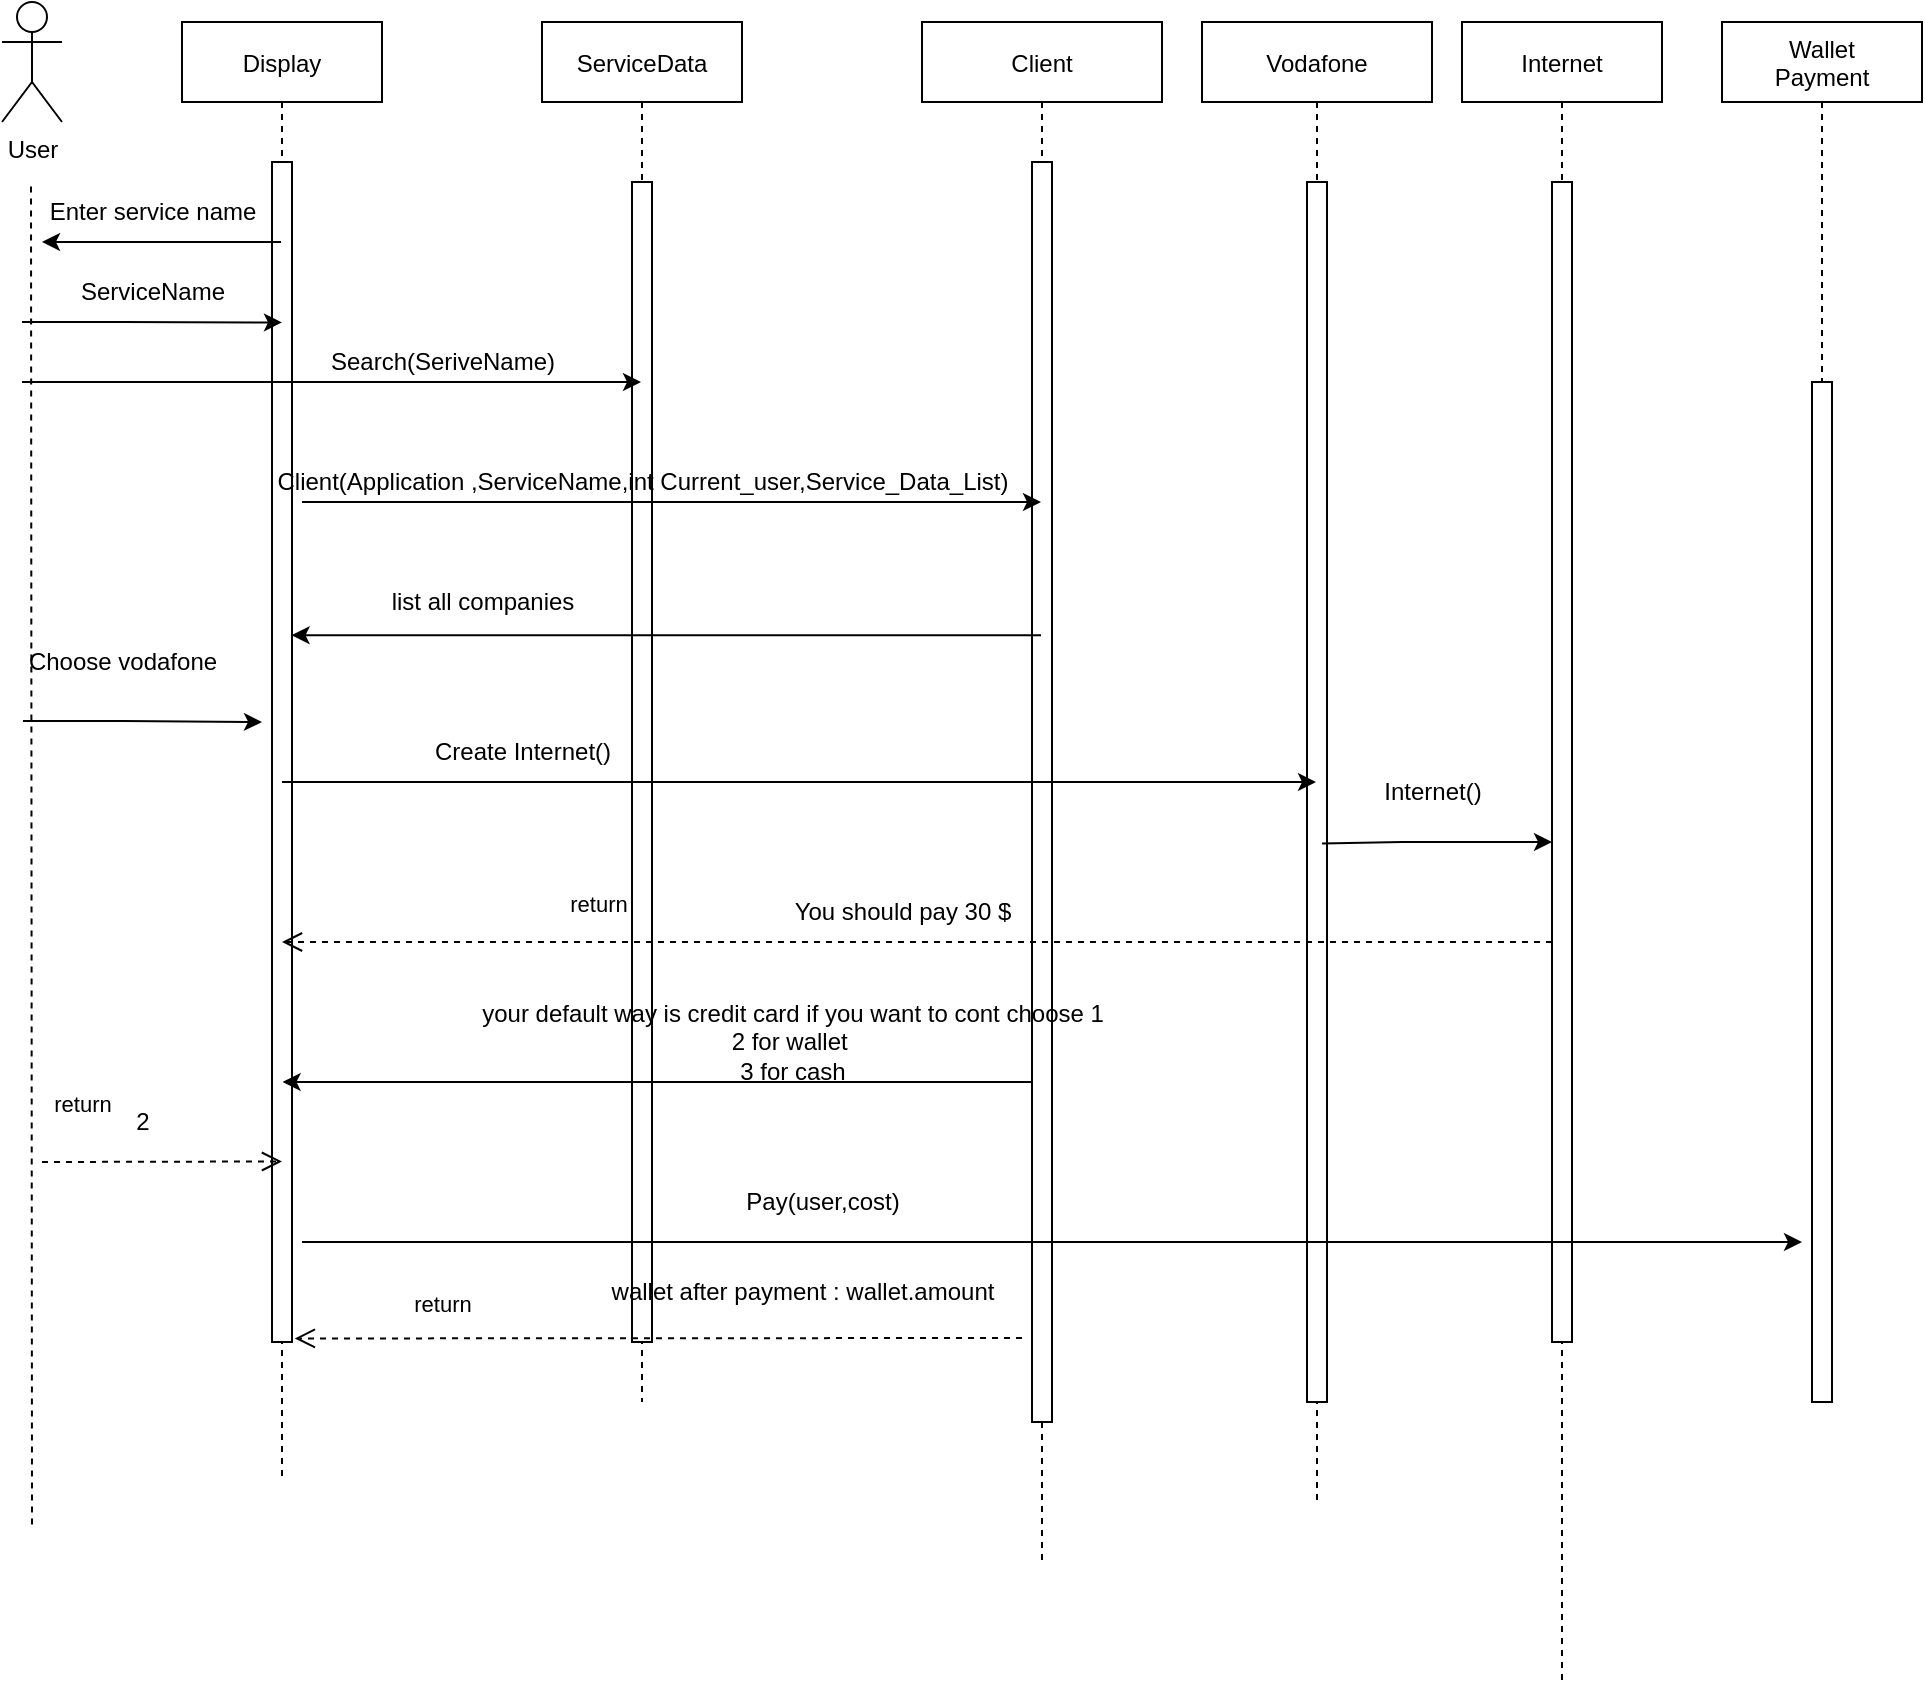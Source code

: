 <mxfile version="20.3.0" type="device"><diagram id="kgpKYQtTHZ0yAKxKKP6v" name="Page-1"><mxGraphModel dx="1038" dy="641" grid="1" gridSize="10" guides="1" tooltips="1" connect="1" arrows="1" fold="1" page="1" pageScale="1" pageWidth="850" pageHeight="1100" math="0" shadow="0"><root><mxCell id="0"/><mxCell id="1" parent="0"/><mxCell id="3nuBFxr9cyL0pnOWT2aG-1" value="Display" style="shape=umlLifeline;perimeter=lifelinePerimeter;container=1;collapsible=0;recursiveResize=0;rounded=0;shadow=0;strokeWidth=1;" parent="1" vertex="1"><mxGeometry x="120" y="80" width="100" height="730" as="geometry"/></mxCell><mxCell id="3nuBFxr9cyL0pnOWT2aG-2" value="" style="points=[];perimeter=orthogonalPerimeter;rounded=0;shadow=0;strokeWidth=1;" parent="3nuBFxr9cyL0pnOWT2aG-1" vertex="1"><mxGeometry x="45" y="70" width="10" height="590" as="geometry"/></mxCell><mxCell id="7VTC_Sj5-lA_E5bGCgkM-23" value="" style="endArrow=classic;html=1;rounded=0;" edge="1" parent="3nuBFxr9cyL0pnOWT2aG-1"><mxGeometry width="50" height="50" relative="1" as="geometry"><mxPoint x="-79.5" y="349.5" as="sourcePoint"/><mxPoint x="40" y="350" as="targetPoint"/><Array as="points"><mxPoint x="-29.5" y="349.5"/></Array></mxGeometry></mxCell><mxCell id="3nuBFxr9cyL0pnOWT2aG-5" value="ServiceData" style="shape=umlLifeline;perimeter=lifelinePerimeter;container=1;collapsible=0;recursiveResize=0;rounded=0;shadow=0;strokeWidth=1;" parent="1" vertex="1"><mxGeometry x="300" y="80" width="100" height="690" as="geometry"/></mxCell><mxCell id="3nuBFxr9cyL0pnOWT2aG-6" value="" style="points=[];perimeter=orthogonalPerimeter;rounded=0;shadow=0;strokeWidth=1;" parent="3nuBFxr9cyL0pnOWT2aG-5" vertex="1"><mxGeometry x="45" y="80" width="10" height="580" as="geometry"/></mxCell><mxCell id="7VTC_Sj5-lA_E5bGCgkM-26" value="Create Internet()" style="text;html=1;align=center;verticalAlign=middle;resizable=0;points=[];autosize=1;strokeColor=none;fillColor=none;" vertex="1" parent="3nuBFxr9cyL0pnOWT2aG-5"><mxGeometry x="-65" y="350" width="110" height="30" as="geometry"/></mxCell><mxCell id="7VTC_Sj5-lA_E5bGCgkM-33" value="" style="endArrow=classic;html=1;rounded=0;entryX=0.98;entryY=0.401;entryDx=0;entryDy=0;entryPerimeter=0;" edge="1" parent="3nuBFxr9cyL0pnOWT2aG-5"><mxGeometry width="50" height="50" relative="1" as="geometry"><mxPoint x="245" y="530.0" as="sourcePoint"/><mxPoint x="-129.7" y="530.0" as="targetPoint"/><Array as="points"/></mxGeometry></mxCell><mxCell id="7VTC_Sj5-lA_E5bGCgkM-1" value="Client" style="shape=umlLifeline;perimeter=lifelinePerimeter;container=1;collapsible=0;recursiveResize=0;rounded=0;shadow=0;strokeWidth=1;" vertex="1" parent="1"><mxGeometry x="490" y="80" width="120" height="770" as="geometry"/></mxCell><mxCell id="7VTC_Sj5-lA_E5bGCgkM-2" value="" style="points=[];perimeter=orthogonalPerimeter;rounded=0;shadow=0;strokeWidth=1;" vertex="1" parent="7VTC_Sj5-lA_E5bGCgkM-1"><mxGeometry x="55" y="70" width="10" height="630" as="geometry"/></mxCell><mxCell id="7VTC_Sj5-lA_E5bGCgkM-5" value="Vodafone" style="shape=umlLifeline;perimeter=lifelinePerimeter;container=1;collapsible=0;recursiveResize=0;rounded=0;shadow=0;strokeWidth=1;" vertex="1" parent="1"><mxGeometry x="630" y="80" width="115" height="740" as="geometry"/></mxCell><mxCell id="7VTC_Sj5-lA_E5bGCgkM-6" value="" style="points=[];perimeter=orthogonalPerimeter;rounded=0;shadow=0;strokeWidth=1;" vertex="1" parent="7VTC_Sj5-lA_E5bGCgkM-5"><mxGeometry x="52.5" y="80" width="10" height="610" as="geometry"/></mxCell><mxCell id="7VTC_Sj5-lA_E5bGCgkM-30" value="return" style="html=1;verticalAlign=bottom;endArrow=open;dashed=1;endSize=8;rounded=0;" edge="1" parent="7VTC_Sj5-lA_E5bGCgkM-5" target="3nuBFxr9cyL0pnOWT2aG-1"><mxGeometry x="0.503" y="-10" relative="1" as="geometry"><mxPoint x="175" y="460" as="sourcePoint"/><mxPoint x="-150.5" y="460" as="targetPoint"/><Array as="points"/><mxPoint as="offset"/></mxGeometry></mxCell><mxCell id="7VTC_Sj5-lA_E5bGCgkM-7" value="Internet" style="shape=umlLifeline;perimeter=lifelinePerimeter;container=1;collapsible=0;recursiveResize=0;rounded=0;shadow=0;strokeWidth=1;" vertex="1" parent="1"><mxGeometry x="760" y="80" width="100" height="830" as="geometry"/></mxCell><mxCell id="7VTC_Sj5-lA_E5bGCgkM-8" value="" style="points=[];perimeter=orthogonalPerimeter;rounded=0;shadow=0;strokeWidth=1;" vertex="1" parent="7VTC_Sj5-lA_E5bGCgkM-7"><mxGeometry x="45" y="80" width="10" height="580" as="geometry"/></mxCell><mxCell id="7VTC_Sj5-lA_E5bGCgkM-27" value="" style="endArrow=classic;html=1;rounded=0;exitX=0.522;exitY=0.555;exitDx=0;exitDy=0;exitPerimeter=0;" edge="1" parent="7VTC_Sj5-lA_E5bGCgkM-7" source="7VTC_Sj5-lA_E5bGCgkM-5"><mxGeometry width="50" height="50" relative="1" as="geometry"><mxPoint x="-70" y="400" as="sourcePoint"/><mxPoint x="45" y="410" as="targetPoint"/><Array as="points"><mxPoint x="-30" y="410"/></Array></mxGeometry></mxCell><mxCell id="7VTC_Sj5-lA_E5bGCgkM-9" value="Wallet&#10;Payment" style="shape=umlLifeline;perimeter=lifelinePerimeter;container=1;collapsible=0;recursiveResize=0;rounded=0;shadow=0;strokeWidth=1;" vertex="1" parent="1"><mxGeometry x="890" y="80" width="100" height="610" as="geometry"/></mxCell><mxCell id="7VTC_Sj5-lA_E5bGCgkM-11" value="User" style="shape=umlActor;verticalLabelPosition=bottom;verticalAlign=top;html=1;outlineConnect=0;" vertex="1" parent="1"><mxGeometry x="30" y="70" width="30" height="60" as="geometry"/></mxCell><mxCell id="7VTC_Sj5-lA_E5bGCgkM-12" value="" style="endArrow=none;dashed=1;html=1;rounded=0;" edge="1" parent="1"><mxGeometry width="50" height="50" relative="1" as="geometry"><mxPoint x="45" y="831.2" as="sourcePoint"/><mxPoint x="44.5" y="160" as="targetPoint"/></mxGeometry></mxCell><mxCell id="7VTC_Sj5-lA_E5bGCgkM-13" value="" style="endArrow=classic;html=1;rounded=0;" edge="1" parent="1" source="3nuBFxr9cyL0pnOWT2aG-1"><mxGeometry width="50" height="50" relative="1" as="geometry"><mxPoint x="50" y="190" as="sourcePoint"/><mxPoint x="50" y="190" as="targetPoint"/><Array as="points"><mxPoint x="100" y="190"/></Array></mxGeometry></mxCell><mxCell id="7VTC_Sj5-lA_E5bGCgkM-14" value="Enter service name" style="text;html=1;align=center;verticalAlign=middle;resizable=0;points=[];autosize=1;strokeColor=none;fillColor=none;" vertex="1" parent="1"><mxGeometry x="40" y="160" width="130" height="30" as="geometry"/></mxCell><mxCell id="7VTC_Sj5-lA_E5bGCgkM-15" value="" style="endArrow=classic;html=1;rounded=0;entryX=0.5;entryY=0.136;entryDx=0;entryDy=0;entryPerimeter=0;" edge="1" parent="1" target="3nuBFxr9cyL0pnOWT2aG-2"><mxGeometry width="50" height="50" relative="1" as="geometry"><mxPoint x="40" y="230" as="sourcePoint"/><mxPoint x="130" y="230" as="targetPoint"/><Array as="points"><mxPoint x="90" y="230"/></Array></mxGeometry></mxCell><mxCell id="7VTC_Sj5-lA_E5bGCgkM-16" value="ServiceName" style="text;html=1;align=center;verticalAlign=middle;resizable=0;points=[];autosize=1;strokeColor=none;fillColor=none;" vertex="1" parent="1"><mxGeometry x="55" y="200" width="100" height="30" as="geometry"/></mxCell><mxCell id="7VTC_Sj5-lA_E5bGCgkM-17" value="" style="endArrow=classic;html=1;rounded=0;" edge="1" parent="1" target="3nuBFxr9cyL0pnOWT2aG-5"><mxGeometry width="50" height="50" relative="1" as="geometry"><mxPoint x="40" y="260" as="sourcePoint"/><mxPoint x="130" y="260" as="targetPoint"/><Array as="points"><mxPoint x="90" y="260"/></Array></mxGeometry></mxCell><mxCell id="7VTC_Sj5-lA_E5bGCgkM-18" value="Search(SeriveName)" style="text;html=1;align=center;verticalAlign=middle;resizable=0;points=[];autosize=1;strokeColor=none;fillColor=none;" vertex="1" parent="1"><mxGeometry x="180" y="235" width="140" height="30" as="geometry"/></mxCell><mxCell id="7VTC_Sj5-lA_E5bGCgkM-19" value="" style="endArrow=classic;html=1;rounded=0;" edge="1" parent="1" target="7VTC_Sj5-lA_E5bGCgkM-1"><mxGeometry width="50" height="50" relative="1" as="geometry"><mxPoint x="180" y="320" as="sourcePoint"/><mxPoint x="489.5" y="320" as="targetPoint"/><Array as="points"><mxPoint x="230" y="320"/></Array></mxGeometry></mxCell><mxCell id="7VTC_Sj5-lA_E5bGCgkM-20" value="Client(Application ,ServiceName,int Current_user,Service_Data_List)" style="text;html=1;align=center;verticalAlign=middle;resizable=0;points=[];autosize=1;strokeColor=none;fillColor=none;" vertex="1" parent="1"><mxGeometry x="155" y="295" width="390" height="30" as="geometry"/></mxCell><mxCell id="7VTC_Sj5-lA_E5bGCgkM-21" value="" style="endArrow=classic;html=1;rounded=0;entryX=0.98;entryY=0.401;entryDx=0;entryDy=0;entryPerimeter=0;" edge="1" parent="1" source="7VTC_Sj5-lA_E5bGCgkM-1" target="3nuBFxr9cyL0pnOWT2aG-2"><mxGeometry width="50" height="50" relative="1" as="geometry"><mxPoint x="190" y="330" as="sourcePoint"/><mxPoint x="519.5" y="330" as="targetPoint"/><Array as="points"/></mxGeometry></mxCell><mxCell id="7VTC_Sj5-lA_E5bGCgkM-22" value="list all companies" style="text;html=1;align=center;verticalAlign=middle;resizable=0;points=[];autosize=1;strokeColor=none;fillColor=none;" vertex="1" parent="1"><mxGeometry x="215" y="355" width="110" height="30" as="geometry"/></mxCell><mxCell id="7VTC_Sj5-lA_E5bGCgkM-24" value="Choose vodafone" style="text;html=1;align=center;verticalAlign=middle;resizable=0;points=[];autosize=1;strokeColor=none;fillColor=none;" vertex="1" parent="1"><mxGeometry x="30" y="385" width="120" height="30" as="geometry"/></mxCell><mxCell id="7VTC_Sj5-lA_E5bGCgkM-25" value="" style="endArrow=classic;html=1;rounded=0;" edge="1" parent="1" target="7VTC_Sj5-lA_E5bGCgkM-5"><mxGeometry width="50" height="50" relative="1" as="geometry"><mxPoint x="170" y="460" as="sourcePoint"/><mxPoint x="499.5" y="460" as="targetPoint"/><Array as="points"><mxPoint x="220" y="460"/></Array></mxGeometry></mxCell><mxCell id="7VTC_Sj5-lA_E5bGCgkM-28" value="Internet()" style="text;html=1;align=center;verticalAlign=middle;resizable=0;points=[];autosize=1;strokeColor=none;fillColor=none;" vertex="1" parent="1"><mxGeometry x="710" y="450" width="70" height="30" as="geometry"/></mxCell><mxCell id="7VTC_Sj5-lA_E5bGCgkM-31" value="You should pay 30 $" style="text;html=1;align=center;verticalAlign=middle;resizable=0;points=[];autosize=1;strokeColor=none;fillColor=none;" vertex="1" parent="1"><mxGeometry x="415" y="510" width="130" height="30" as="geometry"/></mxCell><mxCell id="7VTC_Sj5-lA_E5bGCgkM-32" value="your default way is credit card if you want to cont choose 1&lt;br&gt;2 for wallet&amp;nbsp;&lt;br&gt;3 for cash" style="text;html=1;align=center;verticalAlign=middle;resizable=0;points=[];autosize=1;strokeColor=none;fillColor=none;" vertex="1" parent="1"><mxGeometry x="260" y="560" width="330" height="60" as="geometry"/></mxCell><mxCell id="7VTC_Sj5-lA_E5bGCgkM-35" value="return" style="html=1;verticalAlign=bottom;endArrow=open;dashed=1;endSize=8;rounded=0;entryX=0.5;entryY=0.847;entryDx=0;entryDy=0;entryPerimeter=0;" edge="1" parent="1" target="3nuBFxr9cyL0pnOWT2aG-2"><mxGeometry x="-0.666" y="20" relative="1" as="geometry"><mxPoint x="50" y="650" as="sourcePoint"/><mxPoint x="-5.5" y="540" as="targetPoint"/><Array as="points"/><mxPoint as="offset"/></mxGeometry></mxCell><mxCell id="7VTC_Sj5-lA_E5bGCgkM-36" value="2" style="text;html=1;align=center;verticalAlign=middle;resizable=0;points=[];autosize=1;strokeColor=none;fillColor=none;" vertex="1" parent="1"><mxGeometry x="85" y="615" width="30" height="30" as="geometry"/></mxCell><mxCell id="7VTC_Sj5-lA_E5bGCgkM-37" value="" style="endArrow=classic;html=1;rounded=0;" edge="1" parent="1"><mxGeometry width="50" height="50" relative="1" as="geometry"><mxPoint x="180" y="690" as="sourcePoint"/><mxPoint x="930" y="690" as="targetPoint"/><Array as="points"><mxPoint x="230" y="690"/></Array></mxGeometry></mxCell><mxCell id="7VTC_Sj5-lA_E5bGCgkM-10" value="" style="points=[];perimeter=orthogonalPerimeter;rounded=0;shadow=0;strokeWidth=1;" vertex="1" parent="1"><mxGeometry x="935" y="260" width="10" height="510" as="geometry"/></mxCell><mxCell id="7VTC_Sj5-lA_E5bGCgkM-38" value="Pay(user,cost)" style="text;html=1;align=center;verticalAlign=middle;resizable=0;points=[];autosize=1;strokeColor=none;fillColor=none;" vertex="1" parent="1"><mxGeometry x="390" y="655" width="100" height="30" as="geometry"/></mxCell><mxCell id="7VTC_Sj5-lA_E5bGCgkM-41" value="return" style="html=1;verticalAlign=bottom;endArrow=open;dashed=1;endSize=8;rounded=0;entryX=1.14;entryY=0.997;entryDx=0;entryDy=0;entryPerimeter=0;" edge="1" parent="1" target="3nuBFxr9cyL0pnOWT2aG-2"><mxGeometry x="0.594" y="-8" relative="1" as="geometry"><mxPoint x="540" y="738" as="sourcePoint"/><mxPoint x="490" y="740" as="targetPoint"/><Array as="points"/><mxPoint as="offset"/></mxGeometry></mxCell><mxCell id="7VTC_Sj5-lA_E5bGCgkM-42" value="wallet after payment : wallet.amount" style="text;html=1;align=center;verticalAlign=middle;resizable=0;points=[];autosize=1;strokeColor=none;fillColor=none;" vertex="1" parent="1"><mxGeometry x="325" y="700" width="210" height="30" as="geometry"/></mxCell></root></mxGraphModel></diagram></mxfile>